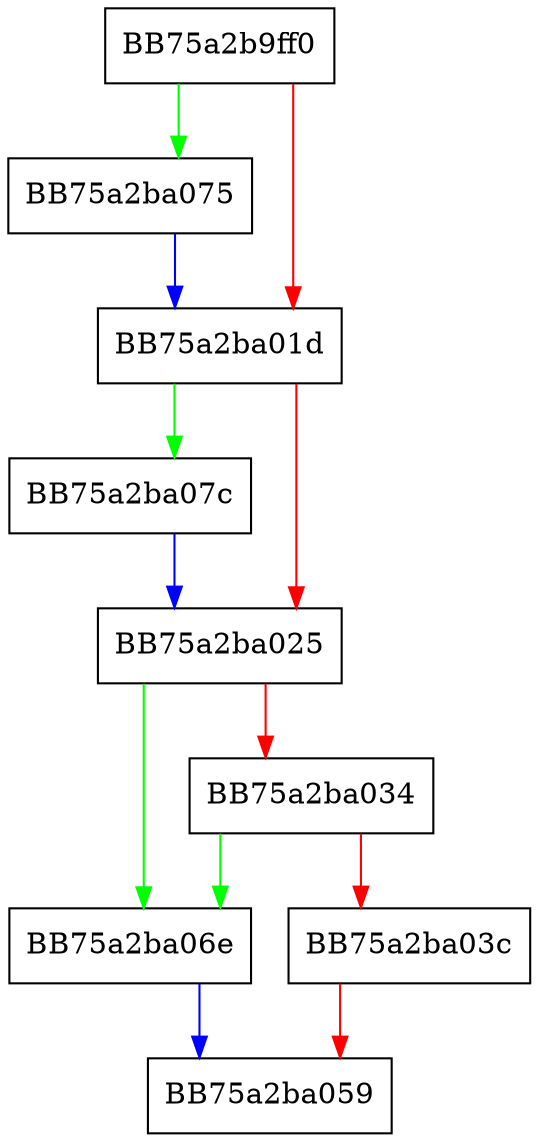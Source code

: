 digraph RpfAPI_GetContextualDataBool {
  node [shape="box"];
  graph [splines=ortho];
  BB75a2b9ff0 -> BB75a2ba075 [color="green"];
  BB75a2b9ff0 -> BB75a2ba01d [color="red"];
  BB75a2ba01d -> BB75a2ba07c [color="green"];
  BB75a2ba01d -> BB75a2ba025 [color="red"];
  BB75a2ba025 -> BB75a2ba06e [color="green"];
  BB75a2ba025 -> BB75a2ba034 [color="red"];
  BB75a2ba034 -> BB75a2ba06e [color="green"];
  BB75a2ba034 -> BB75a2ba03c [color="red"];
  BB75a2ba03c -> BB75a2ba059 [color="red"];
  BB75a2ba06e -> BB75a2ba059 [color="blue"];
  BB75a2ba075 -> BB75a2ba01d [color="blue"];
  BB75a2ba07c -> BB75a2ba025 [color="blue"];
}
